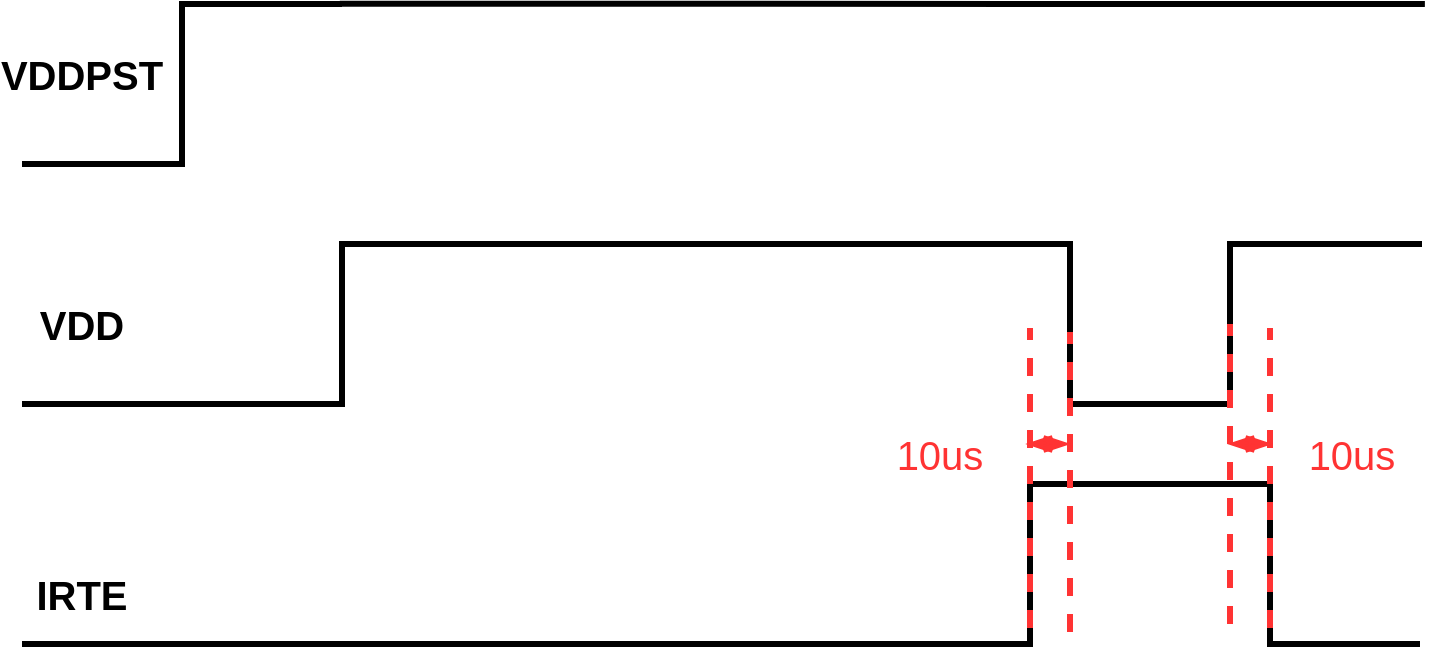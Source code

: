 <mxfile version="16.5.1" type="device"><diagram id="bEI5VIP7SAidtsCYbWZ4" name="Page-1"><mxGraphModel dx="869" dy="924" grid="1" gridSize="10" guides="1" tooltips="1" connect="1" arrows="1" fold="1" page="1" pageScale="1" pageWidth="850" pageHeight="1100" math="0" shadow="0"><root><mxCell id="0"/><mxCell id="1" parent="0"/><mxCell id="lcprOXIosbhRQHKLStzR-1" value="" style="pointerEvents=1;verticalLabelPosition=bottom;shadow=0;dashed=0;align=center;html=1;verticalAlign=top;shape=mxgraph.electrical.waveforms.step_1;strokeWidth=3;" vertex="1" parent="1"><mxGeometry x="80" y="440" width="160" height="80" as="geometry"/></mxCell><mxCell id="lcprOXIosbhRQHKLStzR-2" value="" style="pointerEvents=1;verticalLabelPosition=bottom;shadow=0;dashed=0;align=center;html=1;verticalAlign=top;shape=mxgraph.electrical.waveforms.step_1;strokeWidth=3;" vertex="1" parent="1"><mxGeometry x="160" y="560" width="160" height="80" as="geometry"/></mxCell><mxCell id="lcprOXIosbhRQHKLStzR-3" value="" style="pointerEvents=1;verticalLabelPosition=bottom;shadow=0;dashed=0;align=center;html=1;verticalAlign=top;shape=mxgraph.electrical.waveforms.pulse_2;strokeWidth=3;" vertex="1" parent="1"><mxGeometry x="554" y="560" width="180" height="80" as="geometry"/></mxCell><mxCell id="lcprOXIosbhRQHKLStzR-4" value="" style="pointerEvents=1;verticalLabelPosition=bottom;shadow=0;dashed=0;align=center;html=1;verticalAlign=top;shape=mxgraph.electrical.waveforms.pulse_2;direction=west;strokeWidth=3;" vertex="1" parent="1"><mxGeometry x="509" y="680" width="270" height="80" as="geometry"/></mxCell><mxCell id="lcprOXIosbhRQHKLStzR-5" value="" style="endArrow=none;html=1;rounded=0;exitX=0.993;exitY=-0.002;exitDx=0;exitDy=0;exitPerimeter=0;strokeWidth=3;" edge="1" parent="1" source="lcprOXIosbhRQHKLStzR-1"><mxGeometry width="50" height="50" relative="1" as="geometry"><mxPoint x="260" y="450" as="sourcePoint"/><mxPoint x="781.429" y="440" as="targetPoint"/></mxGeometry></mxCell><mxCell id="lcprOXIosbhRQHKLStzR-6" value="" style="endArrow=none;html=1;rounded=0;strokeWidth=3;" edge="1" parent="1"><mxGeometry width="50" height="50" relative="1" as="geometry"><mxPoint x="80" y="640" as="sourcePoint"/><mxPoint x="160" y="640" as="targetPoint"/></mxGeometry></mxCell><mxCell id="lcprOXIosbhRQHKLStzR-7" value="" style="endArrow=none;html=1;rounded=0;entryX=0.001;entryY=0;entryDx=0;entryDy=0;entryPerimeter=0;strokeWidth=3;" edge="1" parent="1" target="lcprOXIosbhRQHKLStzR-3"><mxGeometry width="50" height="50" relative="1" as="geometry"><mxPoint x="320" y="560" as="sourcePoint"/><mxPoint x="410" y="560" as="targetPoint"/></mxGeometry></mxCell><mxCell id="lcprOXIosbhRQHKLStzR-8" value="" style="endArrow=none;html=1;rounded=0;entryX=0.001;entryY=0;entryDx=0;entryDy=0;entryPerimeter=0;strokeWidth=3;" edge="1" parent="1"><mxGeometry width="50" height="50" relative="1" as="geometry"><mxPoint x="80" y="760" as="sourcePoint"/><mxPoint x="509.0" y="760" as="targetPoint"/></mxGeometry></mxCell><mxCell id="lcprOXIosbhRQHKLStzR-9" value="" style="endArrow=none;html=1;rounded=0;exitX=0.999;exitY=0;exitDx=0;exitDy=0;exitPerimeter=0;strokeWidth=3;" edge="1" parent="1" source="lcprOXIosbhRQHKLStzR-3"><mxGeometry width="50" height="50" relative="1" as="geometry"><mxPoint x="730" y="610" as="sourcePoint"/><mxPoint x="780" y="560" as="targetPoint"/></mxGeometry></mxCell><mxCell id="lcprOXIosbhRQHKLStzR-10" value="" style="endArrow=none;dashed=1;html=1;rounded=0;strokeWidth=3;fillColor=#ffcccc;strokeColor=#FF3333;" edge="1" parent="1"><mxGeometry width="50" height="50" relative="1" as="geometry"><mxPoint x="584" y="752" as="sourcePoint"/><mxPoint x="584" y="602" as="targetPoint"/></mxGeometry></mxCell><mxCell id="lcprOXIosbhRQHKLStzR-11" value="" style="endArrow=none;dashed=1;html=1;rounded=0;strokeWidth=3;fillColor=#ffcccc;strokeColor=#FF3333;" edge="1" parent="1"><mxGeometry width="50" height="50" relative="1" as="geometry"><mxPoint x="604" y="754" as="sourcePoint"/><mxPoint x="604" y="604" as="targetPoint"/></mxGeometry></mxCell><mxCell id="lcprOXIosbhRQHKLStzR-12" value="" style="endArrow=none;dashed=1;html=1;rounded=0;strokeWidth=3;fillColor=#ffcccc;strokeColor=#FF3333;" edge="1" parent="1"><mxGeometry width="50" height="50" relative="1" as="geometry"><mxPoint x="684" y="750" as="sourcePoint"/><mxPoint x="684" y="600" as="targetPoint"/></mxGeometry></mxCell><mxCell id="lcprOXIosbhRQHKLStzR-13" value="" style="endArrow=none;dashed=1;html=1;rounded=0;strokeWidth=3;fillColor=#ffcccc;strokeColor=#FF3333;" edge="1" parent="1"><mxGeometry width="50" height="50" relative="1" as="geometry"><mxPoint x="704" y="752" as="sourcePoint"/><mxPoint x="704" y="602" as="targetPoint"/></mxGeometry></mxCell><mxCell id="lcprOXIosbhRQHKLStzR-14" value="" style="endArrow=openThin;html=1;rounded=0;strokeColor=#FF3333;strokeWidth=3;endFill=0;startArrow=openThin;startFill=0;" edge="1" parent="1"><mxGeometry width="50" height="50" relative="1" as="geometry"><mxPoint x="583" y="660" as="sourcePoint"/><mxPoint x="603" y="660" as="targetPoint"/></mxGeometry></mxCell><mxCell id="lcprOXIosbhRQHKLStzR-15" value="" style="endArrow=openThin;html=1;rounded=0;strokeColor=#FF3333;strokeWidth=3;endFill=0;startArrow=openThin;startFill=0;" edge="1" parent="1"><mxGeometry width="50" height="50" relative="1" as="geometry"><mxPoint x="684" y="660" as="sourcePoint"/><mxPoint x="704" y="660" as="targetPoint"/></mxGeometry></mxCell><mxCell id="lcprOXIosbhRQHKLStzR-16" value="&lt;font size=&quot;1&quot;&gt;&lt;b style=&quot;font-size: 20px&quot;&gt;VDDPST&lt;/b&gt;&lt;/font&gt;" style="text;html=1;strokeColor=none;fillColor=none;align=center;verticalAlign=middle;whiteSpace=wrap;rounded=0;" vertex="1" parent="1"><mxGeometry x="80" y="460" width="60" height="30" as="geometry"/></mxCell><mxCell id="lcprOXIosbhRQHKLStzR-17" value="&lt;font size=&quot;1&quot;&gt;&lt;b style=&quot;font-size: 20px&quot;&gt;VDD&lt;/b&gt;&lt;/font&gt;" style="text;html=1;strokeColor=none;fillColor=none;align=center;verticalAlign=middle;whiteSpace=wrap;rounded=0;" vertex="1" parent="1"><mxGeometry x="80" y="585" width="60" height="30" as="geometry"/></mxCell><mxCell id="lcprOXIosbhRQHKLStzR-18" value="&lt;font size=&quot;1&quot;&gt;&lt;b style=&quot;font-size: 20px&quot;&gt;IRTE&lt;/b&gt;&lt;/font&gt;" style="text;html=1;strokeColor=none;fillColor=none;align=center;verticalAlign=middle;whiteSpace=wrap;rounded=0;" vertex="1" parent="1"><mxGeometry x="80" y="720" width="60" height="30" as="geometry"/></mxCell><mxCell id="lcprOXIosbhRQHKLStzR-19" value="&lt;font size=&quot;1&quot; color=&quot;#ff3333&quot;&gt;&lt;span style=&quot;font-size: 20px&quot;&gt;10us&lt;/span&gt;&lt;/font&gt;" style="text;html=1;strokeColor=none;fillColor=none;align=center;verticalAlign=middle;whiteSpace=wrap;rounded=0;" vertex="1" parent="1"><mxGeometry x="509" y="650" width="60" height="30" as="geometry"/></mxCell><mxCell id="lcprOXIosbhRQHKLStzR-20" value="&lt;font size=&quot;1&quot; color=&quot;#ff3333&quot;&gt;&lt;span style=&quot;font-size: 20px&quot;&gt;10us&lt;/span&gt;&lt;/font&gt;" style="text;html=1;strokeColor=none;fillColor=none;align=center;verticalAlign=middle;whiteSpace=wrap;rounded=0;" vertex="1" parent="1"><mxGeometry x="715" y="650" width="60" height="30" as="geometry"/></mxCell></root></mxGraphModel></diagram></mxfile>